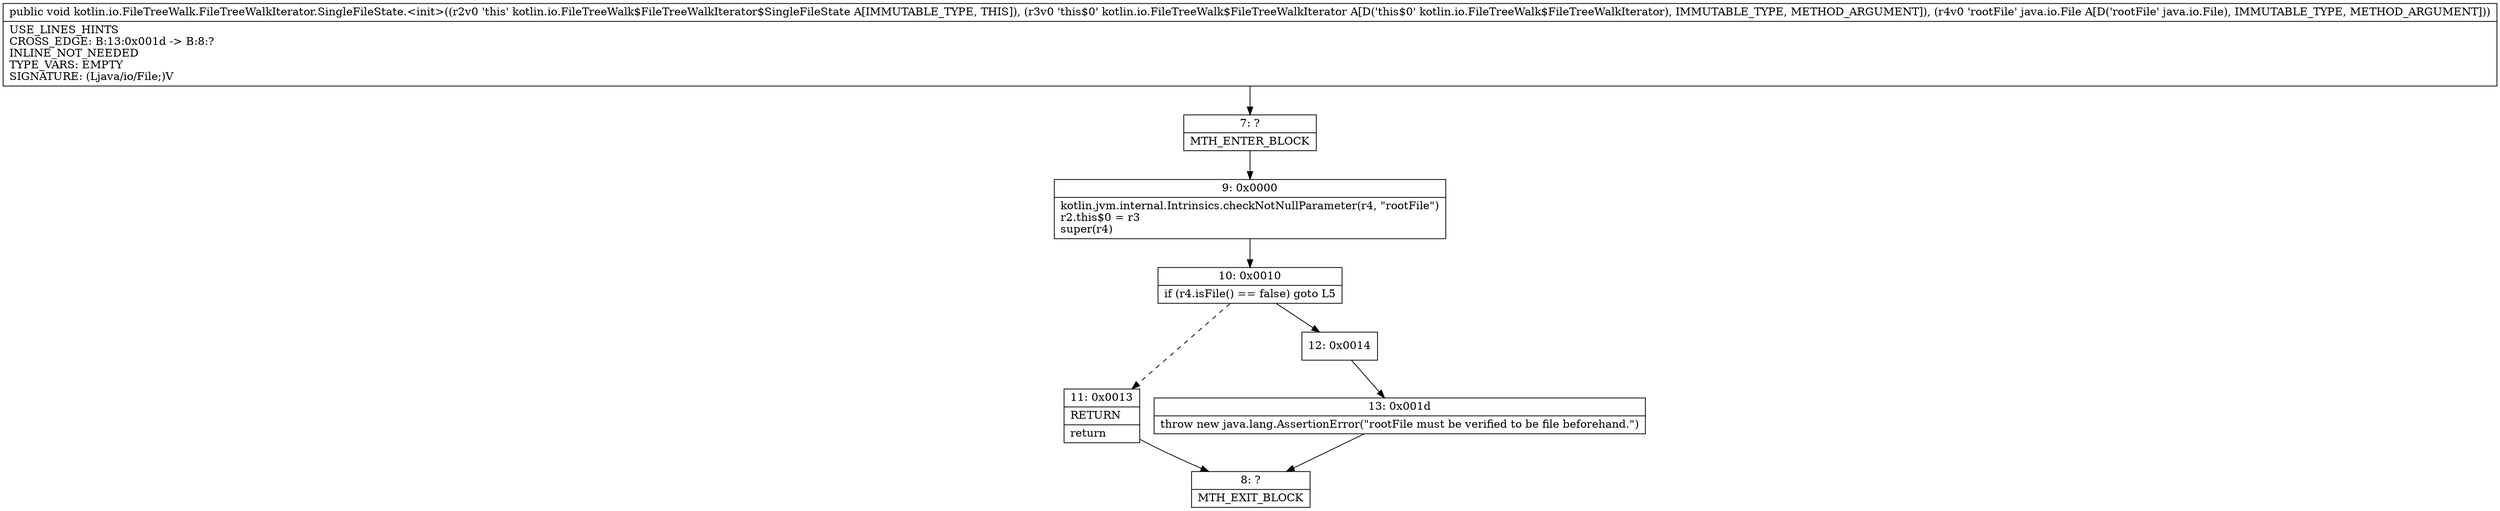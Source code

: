 digraph "CFG forkotlin.io.FileTreeWalk.FileTreeWalkIterator.SingleFileState.\<init\>(Lkotlin\/io\/FileTreeWalk$FileTreeWalkIterator;Ljava\/io\/File;)V" {
Node_7 [shape=record,label="{7\:\ ?|MTH_ENTER_BLOCK\l}"];
Node_9 [shape=record,label="{9\:\ 0x0000|kotlin.jvm.internal.Intrinsics.checkNotNullParameter(r4, \"rootFile\")\lr2.this$0 = r3\lsuper(r4)\l}"];
Node_10 [shape=record,label="{10\:\ 0x0010|if (r4.isFile() == false) goto L5\l}"];
Node_11 [shape=record,label="{11\:\ 0x0013|RETURN\l|return\l}"];
Node_8 [shape=record,label="{8\:\ ?|MTH_EXIT_BLOCK\l}"];
Node_12 [shape=record,label="{12\:\ 0x0014}"];
Node_13 [shape=record,label="{13\:\ 0x001d|throw new java.lang.AssertionError(\"rootFile must be verified to be file beforehand.\")\l}"];
MethodNode[shape=record,label="{public void kotlin.io.FileTreeWalk.FileTreeWalkIterator.SingleFileState.\<init\>((r2v0 'this' kotlin.io.FileTreeWalk$FileTreeWalkIterator$SingleFileState A[IMMUTABLE_TYPE, THIS]), (r3v0 'this$0' kotlin.io.FileTreeWalk$FileTreeWalkIterator A[D('this$0' kotlin.io.FileTreeWalk$FileTreeWalkIterator), IMMUTABLE_TYPE, METHOD_ARGUMENT]), (r4v0 'rootFile' java.io.File A[D('rootFile' java.io.File), IMMUTABLE_TYPE, METHOD_ARGUMENT]))  | USE_LINES_HINTS\lCROSS_EDGE: B:13:0x001d \-\> B:8:?\lINLINE_NOT_NEEDED\lTYPE_VARS: EMPTY\lSIGNATURE: (Ljava\/io\/File;)V\l}"];
MethodNode -> Node_7;Node_7 -> Node_9;
Node_9 -> Node_10;
Node_10 -> Node_11[style=dashed];
Node_10 -> Node_12;
Node_11 -> Node_8;
Node_12 -> Node_13;
Node_13 -> Node_8;
}

